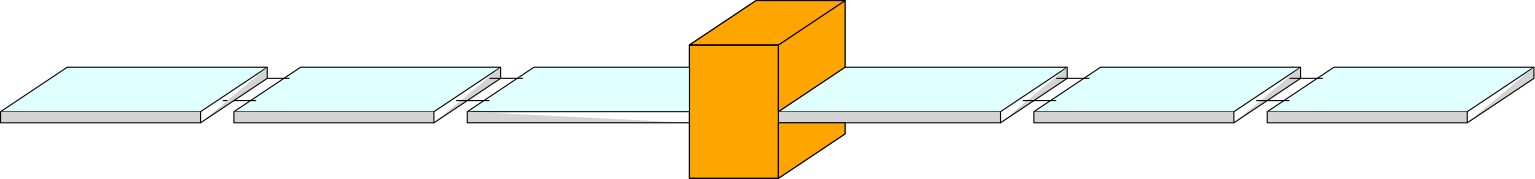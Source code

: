 <?xml version="1.0"?>
<!DOCTYPE ipe SYSTEM "ipe.dtd">
<ipe version="70206" creator="Ipe 7.2.7">
<info created="D:20181025152147" modified="D:20181025162927"/>
<ipestyle name="basic">
<symbol name="arrow/arc(spx)">
<path stroke="sym-stroke" fill="sym-stroke" pen="sym-pen">
0 0 m
-1 0.333 l
-1 -0.333 l
h
</path>
</symbol>
<symbol name="arrow/farc(spx)">
<path stroke="sym-stroke" fill="white" pen="sym-pen">
0 0 m
-1 0.333 l
-1 -0.333 l
h
</path>
</symbol>
<symbol name="arrow/ptarc(spx)">
<path stroke="sym-stroke" fill="sym-stroke" pen="sym-pen">
0 0 m
-1 0.333 l
-0.8 0 l
-1 -0.333 l
h
</path>
</symbol>
<symbol name="arrow/fptarc(spx)">
<path stroke="sym-stroke" fill="white" pen="sym-pen">
0 0 m
-1 0.333 l
-0.8 0 l
-1 -0.333 l
h
</path>
</symbol>
<symbol name="mark/circle(sx)" transformations="translations">
<path fill="sym-stroke">
0.6 0 0 0.6 0 0 e
0.4 0 0 0.4 0 0 e
</path>
</symbol>
<symbol name="mark/disk(sx)" transformations="translations">
<path fill="sym-stroke">
0.6 0 0 0.6 0 0 e
</path>
</symbol>
<symbol name="mark/fdisk(sfx)" transformations="translations">
<group>
<path fill="sym-fill">
0.5 0 0 0.5 0 0 e
</path>
<path fill="sym-stroke" fillrule="eofill">
0.6 0 0 0.6 0 0 e
0.4 0 0 0.4 0 0 e
</path>
</group>
</symbol>
<symbol name="mark/box(sx)" transformations="translations">
<path fill="sym-stroke" fillrule="eofill">
-0.6 -0.6 m
0.6 -0.6 l
0.6 0.6 l
-0.6 0.6 l
h
-0.4 -0.4 m
0.4 -0.4 l
0.4 0.4 l
-0.4 0.4 l
h
</path>
</symbol>
<symbol name="mark/square(sx)" transformations="translations">
<path fill="sym-stroke">
-0.6 -0.6 m
0.6 -0.6 l
0.6 0.6 l
-0.6 0.6 l
h
</path>
</symbol>
<symbol name="mark/fsquare(sfx)" transformations="translations">
<group>
<path fill="sym-fill">
-0.5 -0.5 m
0.5 -0.5 l
0.5 0.5 l
-0.5 0.5 l
h
</path>
<path fill="sym-stroke" fillrule="eofill">
-0.6 -0.6 m
0.6 -0.6 l
0.6 0.6 l
-0.6 0.6 l
h
-0.4 -0.4 m
0.4 -0.4 l
0.4 0.4 l
-0.4 0.4 l
h
</path>
</group>
</symbol>
<symbol name="mark/cross(sx)" transformations="translations">
<group>
<path fill="sym-stroke">
-0.43 -0.57 m
0.57 0.43 l
0.43 0.57 l
-0.57 -0.43 l
h
</path>
<path fill="sym-stroke">
-0.43 0.57 m
0.57 -0.43 l
0.43 -0.57 l
-0.57 0.43 l
h
</path>
</group>
</symbol>
<symbol name="arrow/fnormal(spx)">
<path stroke="sym-stroke" fill="white" pen="sym-pen">
0 0 m
-1 0.333 l
-1 -0.333 l
h
</path>
</symbol>
<symbol name="arrow/pointed(spx)">
<path stroke="sym-stroke" fill="sym-stroke" pen="sym-pen">
0 0 m
-1 0.333 l
-0.8 0 l
-1 -0.333 l
h
</path>
</symbol>
<symbol name="arrow/fpointed(spx)">
<path stroke="sym-stroke" fill="white" pen="sym-pen">
0 0 m
-1 0.333 l
-0.8 0 l
-1 -0.333 l
h
</path>
</symbol>
<symbol name="arrow/linear(spx)">
<path stroke="sym-stroke" pen="sym-pen">
-1 0.333 m
0 0 l
-1 -0.333 l
</path>
</symbol>
<symbol name="arrow/fdouble(spx)">
<path stroke="sym-stroke" fill="white" pen="sym-pen">
0 0 m
-1 0.333 l
-1 -0.333 l
h
-1 0 m
-2 0.333 l
-2 -0.333 l
h
</path>
</symbol>
<symbol name="arrow/double(spx)">
<path stroke="sym-stroke" fill="sym-stroke" pen="sym-pen">
0 0 m
-1 0.333 l
-1 -0.333 l
h
-1 0 m
-2 0.333 l
-2 -0.333 l
h
</path>
</symbol>
<pen name="heavier" value="0.8"/>
<pen name="fat" value="1.2"/>
<pen name="ultrafat" value="2"/>
<symbolsize name="large" value="5"/>
<symbolsize name="small" value="2"/>
<symbolsize name="tiny" value="1.1"/>
<arrowsize name="large" value="10"/>
<arrowsize name="small" value="5"/>
<arrowsize name="tiny" value="3"/>
<color name="red" value="1 0 0"/>
<color name="green" value="0 1 0"/>
<color name="blue" value="0 0 1"/>
<color name="yellow" value="1 1 0"/>
<color name="orange" value="1 0.647 0"/>
<color name="gold" value="1 0.843 0"/>
<color name="purple" value="0.627 0.125 0.941"/>
<color name="gray" value="0.745"/>
<color name="brown" value="0.647 0.165 0.165"/>
<color name="navy" value="0 0 0.502"/>
<color name="pink" value="1 0.753 0.796"/>
<color name="seagreen" value="0.18 0.545 0.341"/>
<color name="turquoise" value="0.251 0.878 0.816"/>
<color name="violet" value="0.933 0.51 0.933"/>
<color name="darkblue" value="0 0 0.545"/>
<color name="darkcyan" value="0 0.545 0.545"/>
<color name="darkgray" value="0.663"/>
<color name="darkgreen" value="0 0.392 0"/>
<color name="darkmagenta" value="0.545 0 0.545"/>
<color name="darkorange" value="1 0.549 0"/>
<color name="darkred" value="0.545 0 0"/>
<color name="lightblue" value="0.678 0.847 0.902"/>
<color name="lightcyan" value="0.878 1 1"/>
<color name="lightgray" value="0.827"/>
<color name="lightgreen" value="0.565 0.933 0.565"/>
<color name="lightyellow" value="1 1 0.878"/>
<dashstyle name="dashed" value="[4] 0"/>
<dashstyle name="dotted" value="[1 3] 0"/>
<dashstyle name="dash dotted" value="[4 2 1 2] 0"/>
<dashstyle name="dash dot dotted" value="[4 2 1 2 1 2] 0"/>
<textsize name="large" value="\large"/>
<textsize name="Large" value="\Large"/>
<textsize name="LARGE" value="\LARGE"/>
<textsize name="huge" value="\huge"/>
<textsize name="Huge" value="\Huge"/>
<textsize name="small" value="\small"/>
<textsize name="footnote" value="\footnotesize"/>
<textsize name="tiny" value="\tiny"/>
<textstyle name="center" begin="\begin{center}" end="\end{center}"/>
<textstyle name="itemize" begin="\begin{itemize}" end="\end{itemize}"/>
<textstyle name="item" begin="\begin{itemize}\item{}" end="\end{itemize}"/>
<gridsize name="4 pts" value="4"/>
<gridsize name="8 pts (~3 mm)" value="8"/>
<gridsize name="16 pts (~6 mm)" value="16"/>
<gridsize name="32 pts (~12 mm)" value="32"/>
<gridsize name="10 pts (~3.5 mm)" value="10"/>
<gridsize name="20 pts (~7 mm)" value="20"/>
<gridsize name="14 pts (~5 mm)" value="14"/>
<gridsize name="28 pts (~10 mm)" value="28"/>
<gridsize name="56 pts (~20 mm)" value="56"/>
<anglesize name="90 deg" value="90"/>
<anglesize name="60 deg" value="60"/>
<anglesize name="45 deg" value="45"/>
<anglesize name="30 deg" value="30"/>
<anglesize name="22.5 deg" value="22.5"/>
<opacity name="10%" value="0.1"/>
<opacity name="30%" value="0.3"/>
<opacity name="50%" value="0.5"/>
<opacity name="75%" value="0.75"/>
<tiling name="falling" angle="-60" step="4" width="1"/>
<tiling name="rising" angle="30" step="4" width="1"/>
</ipestyle>
<page>
<layer name="alpha"/>
<view layers="alpha" active="alpha"/>
<path layer="alpha" matrix="0.500065 0 0 0.500065 191.95 367.952" stroke="black" fill="lightcyan">
224 656 m
384 656 l
432 688 l
272 688 l
h
</path>
<path matrix="0.500065 0 0 0.500065 191.95 367.952" stroke="black" fill="lightgray">
224 656 m
224 648 l
384 648 l
384 656 l
</path>
<path matrix="0.500065 0 0 0.500065 191.95 367.952" stroke="black" fill="lightgray">
384 648 m
432 680 l
432 688 l
</path>
<path matrix="0.500065 0 0 0.500065 191.95 367.952" stroke="black" fill="orange">
224 608 m
224 704 l
</path>
<path matrix="0.500065 0 0 0.500065 191.95 367.952" stroke="black">
224 608 m
272 640 l
272 648 l
</path>
<path matrix="0.500065 0 0 0.500065 191.95 367.952" stroke="black">
272 688 m
272 736 l
224 704 l
</path>
<path matrix="0.500065 0 0 0.500065 191.95 367.952" stroke="black" fill="orange">
224 608 m
160 608 l
160 704 l
224 704 l
</path>
<path matrix="0.500065 0 0 0.500065 191.95 367.952" stroke="black">
160 704 m
208 736 l
272 736 l
</path>
<path matrix="0.500065 0 0 0.500065 251.958 367.952" stroke="black" fill="lightcyan">
288 656 m
432 656 l
480 688 l
336 688 l
h
</path>
<path matrix="0.500065 0 0 0.500065 251.958 367.952" stroke="black" fill="lightgray">
288 656 m
288 648 l
432 648 l
432 656 l
</path>
<path matrix="0.500065 0 0 0.500065 251.958 367.952" stroke="black" fill="lightgray">
432 648 m
480 680 l
480 688 l
</path>
<path matrix="0.500065 0 0 0.500065 335.969 367.952" stroke="black" fill="lightcyan">
288 656 m
432 656 l
480 688 l
336 688 l
h
</path>
<path matrix="0.500065 0 0 0.500065 335.969 367.952" stroke="black" fill="lightgray">
288 656 m
288 648 l
432 648 l
432 656 l
</path>
<path matrix="0.500065 0 0 0.500065 335.969 367.952" stroke="black" fill="lightgray">
432 648 m
480 680 l
480 688 l
</path>
<path stroke="black" fill="lightcyan">
272 696 m
192 696 l
216 712 l
272 712 l
</path>
<path stroke="black" fill="lightgray">
272 692 m
192 692 l
192 696 l
</path>
<path matrix="1 0 0 1 308 8" stroke="black">
108 700 m
96 700 l
</path>
<path matrix="1 0 0 1 296 0" stroke="black">
108 700 m
96 700 l
</path>
<path matrix="1 0 0 1 380 0" stroke="black">
108 700 m
96 700 l
</path>
<path matrix="1 0 0 1 392 8" stroke="black">
108 700 m
96 700 l
</path>
<path matrix="0.500065 0 0 0.500065 -36.031 367.952" stroke="black" fill="lightcyan">
288 656 m
432 656 l
480 688 l
336 688 l
h
</path>
<path matrix="0.500065 0 0 0.500065 -36.031 367.952" stroke="black" fill="lightgray">
288 656 m
288 648 l
432 648 l
432 656 l
</path>
<path matrix="0.500065 0 0 0.500065 -36.031 367.952" stroke="black" fill="lightgray">
432 648 m
480 680 l
480 688 l
</path>
<path matrix="1 0 0 1 8 0" stroke="black">
108 700 m
96 700 l
</path>
<path matrix="1 0 0 1 20 8" stroke="black">
108 700 m
96 700 l
</path>
<path matrix="0.500065 0 0 0.500065 -120.031 367.952" stroke="black" fill="lightcyan">
288 656 m
432 656 l
480 688 l
336 688 l
h
</path>
<path matrix="0.500065 0 0 0.500065 -120.031 367.952" stroke="black" fill="lightgray">
288 656 m
288 648 l
432 648 l
432 656 l
</path>
<path matrix="0.500065 0 0 0.500065 -120.031 367.952" stroke="black" fill="lightgray">
432 648 m
480 680 l
480 688 l
</path>
<path stroke="black">
188 700 m
200 700 l
</path>
<path stroke="lightblue">
200 708 m
212 708 l
</path>
<path stroke="black" fill="orange">
304 696 m
328 712 l
328 736 l
304 720 l
h
</path>
<path stroke="black" fill="orange">
328 692 m
304 692 l
304 672 l
328 688 l
328 692 l
</path>
<path stroke="black" fill="orange">
328 736 m
296 736 l
272 720 l
304 720 l
h
</path>
<path stroke="black">
272 720 m
272 672 l
304 672 l
304 720 l
h
</path>
<path stroke="black">
212 708 m
200 708 l
</path>
</page>
</ipe>
